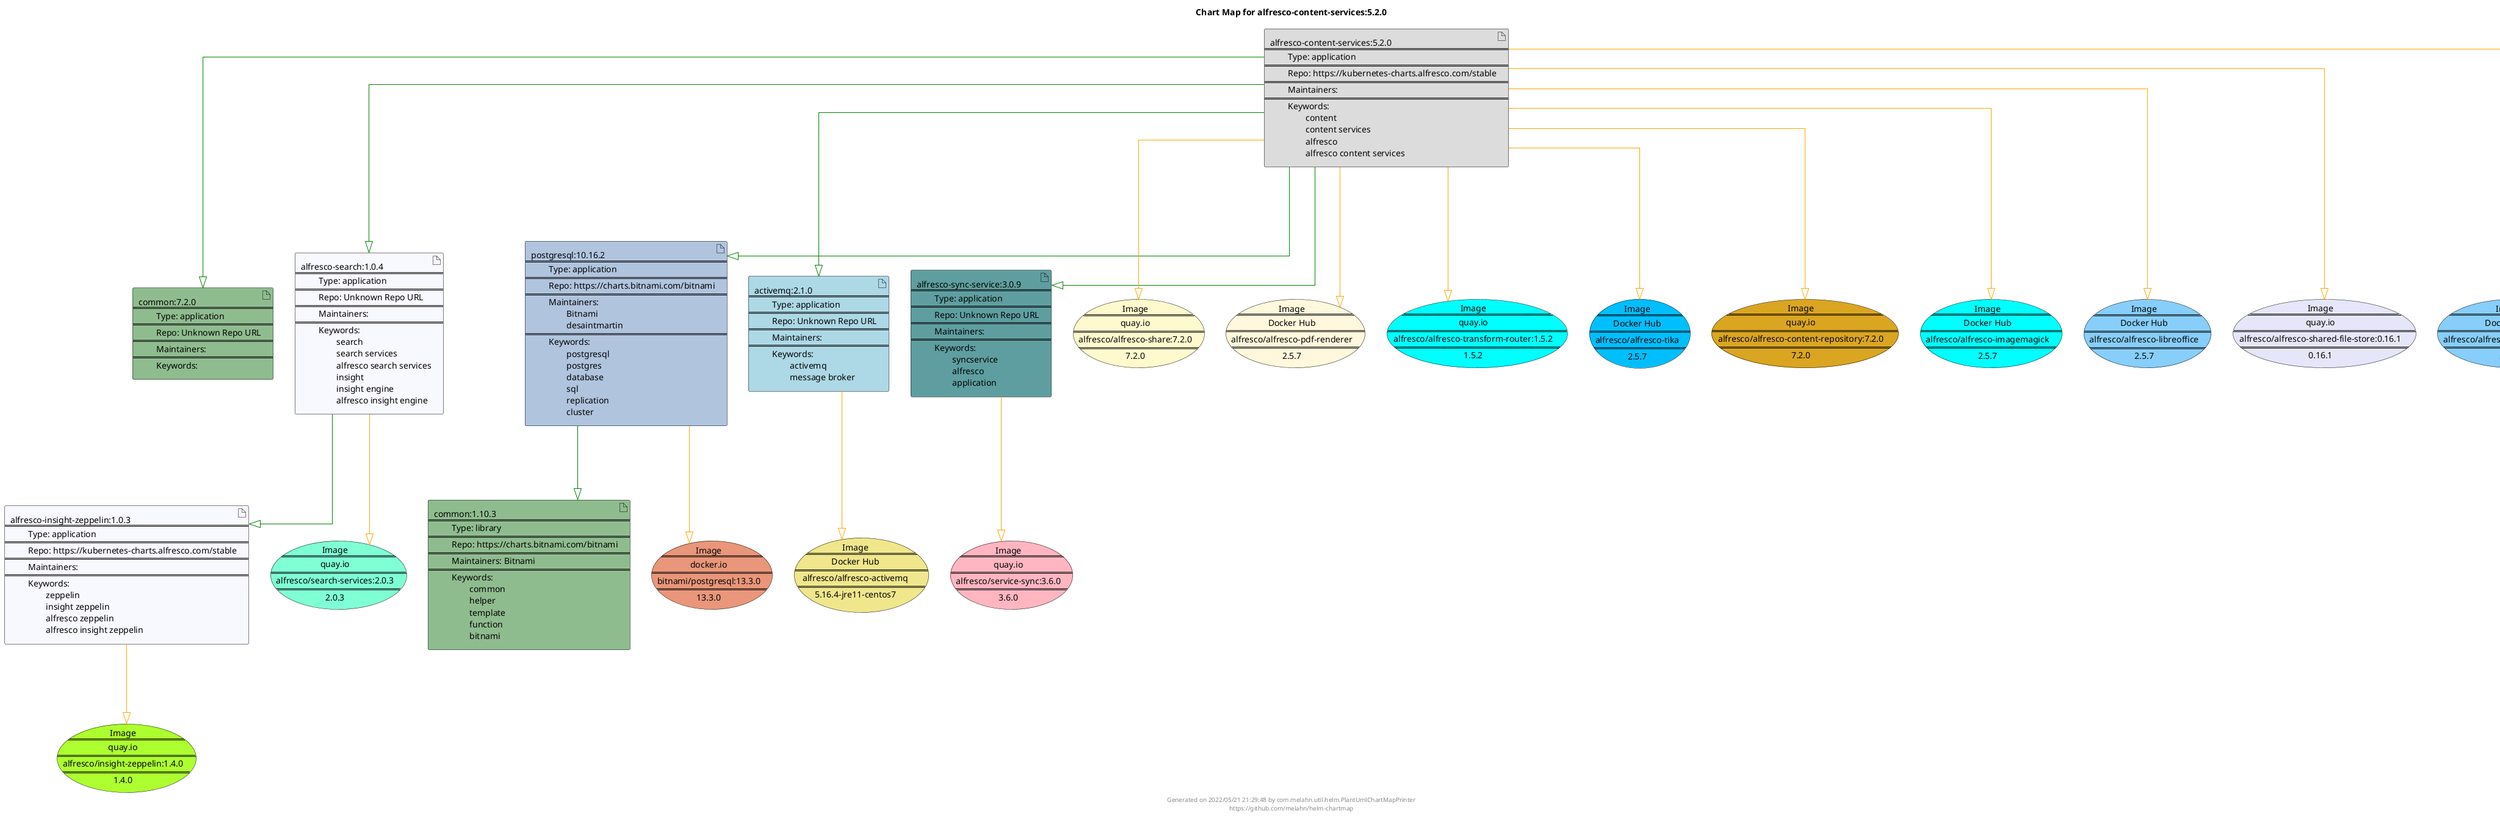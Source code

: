 @startuml
skinparam linetype ortho
skinparam backgroundColor white
skinparam usecaseBorderColor black
skinparam usecaseArrowColor LightSlateGray
skinparam artifactBorderColor black
skinparam artifactArrowColor LightSlateGray

title Chart Map for alfresco-content-services:5.2.0

'There are 8 referenced Helm Charts
artifact "common:7.2.0\n====\n\tType: application\n====\n\tRepo: Unknown Repo URL\n====\n\tMaintainers: \n====\n\tKeywords: " as common_7_2_0 #DarkSeaGreen
artifact "alfresco-insight-zeppelin:1.0.3\n====\n\tType: application\n====\n\tRepo: https://kubernetes-charts.alfresco.com/stable\n====\n\tMaintainers: \n====\n\tKeywords: \n\t\tzeppelin\n\t\tinsight zeppelin\n\t\talfresco zeppelin\n\t\talfresco insight zeppelin" as alfresco_insight_zeppelin_1_0_3 #GhostWhite
artifact "alfresco-search:1.0.4\n====\n\tType: application\n====\n\tRepo: Unknown Repo URL\n====\n\tMaintainers: \n====\n\tKeywords: \n\t\tsearch\n\t\tsearch services\n\t\talfresco search services\n\t\tinsight\n\t\tinsight engine\n\t\talfresco insight engine" as alfresco_search_1_0_4 #GhostWhite
artifact "postgresql:10.16.2\n====\n\tType: application\n====\n\tRepo: https://charts.bitnami.com/bitnami\n====\n\tMaintainers: \n\t\tBitnami\n\t\tdesaintmartin\n====\n\tKeywords: \n\t\tpostgresql\n\t\tpostgres\n\t\tdatabase\n\t\tsql\n\t\treplication\n\t\tcluster" as postgresql_10_16_2 #LightSteelBlue
artifact "alfresco-content-services:5.2.0\n====\n\tType: application\n====\n\tRepo: https://kubernetes-charts.alfresco.com/stable\n====\n\tMaintainers: \n====\n\tKeywords: \n\t\tcontent\n\t\tcontent services\n\t\talfresco\n\t\talfresco content services" as alfresco_content_services_5_2_0 #Gainsboro
artifact "activemq:2.1.0\n====\n\tType: application\n====\n\tRepo: Unknown Repo URL\n====\n\tMaintainers: \n====\n\tKeywords: \n\t\tactivemq\n\t\tmessage broker" as activemq_2_1_0 #LightBlue
artifact "alfresco-sync-service:3.0.9\n====\n\tType: application\n====\n\tRepo: Unknown Repo URL\n====\n\tMaintainers: \n====\n\tKeywords: \n\t\tsyncservice\n\t\talfresco\n\t\tapplication" as alfresco_sync_service_3_0_9 #CadetBlue
artifact "common:1.10.3\n====\n\tType: library\n====\n\tRepo: https://charts.bitnami.com/bitnami\n====\n\tMaintainers: Bitnami\n====\n\tKeywords: \n\t\tcommon\n\t\thelper\n\t\ttemplate\n\t\tfunction\n\t\tbitnami" as common_1_10_3 #DarkSeaGreen

'There are 14 referenced Docker Images
usecase "Image\n====\nquay.io\n====\nalfresco/alfresco-share:7.2.0\n====\n7.2.0" as quay_io_alfresco_alfresco_share_7_2_0 #LemonChiffon
usecase "Image\n====\nDocker Hub\n====\nalfresco/alfresco-pdf-renderer\n====\n2.5.7" as alfresco_alfresco_pdf_renderer_2_5_7 #Cornsilk
usecase "Image\n====\nquay.io\n====\nalfresco/alfresco-transform-router:1.5.2\n====\n1.5.2" as quay_io_alfresco_alfresco_transform_router_1_5_2 #Aqua
usecase "Image\n====\nDocker Hub\n====\nalfresco/alfresco-tika\n====\n2.5.7" as alfresco_alfresco_tika_2_5_7 #DeepSkyBlue
usecase "Image\n====\nDocker Hub\n====\nalfresco/alfresco-activemq\n====\n5.16.4-jre11-centos7" as alfresco_alfresco_activemq_5_16_4_jre11_centos7 #Khaki
usecase "Image\n====\ndocker.io\n====\nbitnami/postgresql:13.3.0\n====\n13.3.0" as docker_io_bitnami_postgresql_13_3_0 #DarkSalmon
usecase "Image\n====\nquay.io\n====\nalfresco/alfresco-content-repository:7.2.0\n====\n7.2.0" as quay_io_alfresco_alfresco_content_repository_7_2_0 #GoldenRod
usecase "Image\n====\nDocker Hub\n====\nalfresco/alfresco-imagemagick\n====\n2.5.7" as alfresco_alfresco_imagemagick_2_5_7 #Aqua
usecase "Image\n====\nDocker Hub\n====\nalfresco/alfresco-libreoffice\n====\n2.5.7" as alfresco_alfresco_libreoffice_2_5_7 #LightSkyBlue
usecase "Image\n====\nquay.io\n====\nalfresco/alfresco-shared-file-store:0.16.1\n====\n0.16.1" as quay_io_alfresco_alfresco_shared_file_store_0_16_1 #Lavender
usecase "Image\n====\nquay.io\n====\nalfresco/insight-zeppelin:1.4.0\n====\n1.4.0" as quay_io_alfresco_insight_zeppelin_1_4_0 #GreenYellow
usecase "Image\n====\nDocker Hub\n====\nalfresco/alfresco-transform-misc\n====\n2.5.7" as alfresco_alfresco_transform_misc_2_5_7 #LightSkyBlue
usecase "Image\n====\nquay.io\n====\nalfresco/service-sync:3.6.0\n====\n3.6.0" as quay_io_alfresco_service_sync_3_6_0 #LightPink
usecase "Image\n====\nquay.io\n====\nalfresco/search-services:2.0.3\n====\n2.0.3" as quay_io_alfresco_search_services_2_0_3 #Aquamarine

'Chart Dependencies
alfresco_content_services_5_2_0--[#green]-|>postgresql_10_16_2
postgresql_10_16_2--[#green]-|>common_1_10_3
alfresco_content_services_5_2_0--[#green]-|>common_7_2_0
alfresco_content_services_5_2_0--[#green]-|>alfresco_search_1_0_4
alfresco_search_1_0_4--[#green]-|>alfresco_insight_zeppelin_1_0_3
alfresco_content_services_5_2_0--[#green]-|>alfresco_sync_service_3_0_9
alfresco_content_services_5_2_0--[#green]-|>activemq_2_1_0
alfresco_insight_zeppelin_1_0_3--[#orange]-|>quay_io_alfresco_insight_zeppelin_1_4_0
alfresco_search_1_0_4--[#orange]-|>quay_io_alfresco_search_services_2_0_3
postgresql_10_16_2--[#orange]-|>docker_io_bitnami_postgresql_13_3_0
alfresco_content_services_5_2_0--[#orange]-|>quay_io_alfresco_alfresco_content_repository_7_2_0
alfresco_content_services_5_2_0--[#orange]-|>quay_io_alfresco_alfresco_share_7_2_0
alfresco_content_services_5_2_0--[#orange]-|>alfresco_alfresco_imagemagick_2_5_7
alfresco_content_services_5_2_0--[#orange]-|>alfresco_alfresco_tika_2_5_7
alfresco_content_services_5_2_0--[#orange]-|>alfresco_alfresco_pdf_renderer_2_5_7
alfresco_content_services_5_2_0--[#orange]-|>quay_io_alfresco_alfresco_shared_file_store_0_16_1
alfresco_content_services_5_2_0--[#orange]-|>alfresco_alfresco_libreoffice_2_5_7
alfresco_content_services_5_2_0--[#orange]-|>quay_io_alfresco_alfresco_transform_router_1_5_2
alfresco_content_services_5_2_0--[#orange]-|>alfresco_alfresco_transform_misc_2_5_7
activemq_2_1_0--[#orange]-|>alfresco_alfresco_activemq_5_16_4_jre11_centos7
alfresco_sync_service_3_0_9--[#orange]-|>quay_io_alfresco_service_sync_3_6_0

center footer Generated on 2022/05/21 21:29:48 by com.melahn.util.helm.PlantUmlChartMapPrinter\nhttps://github.com/melahn/helm-chartmap
@enduml
